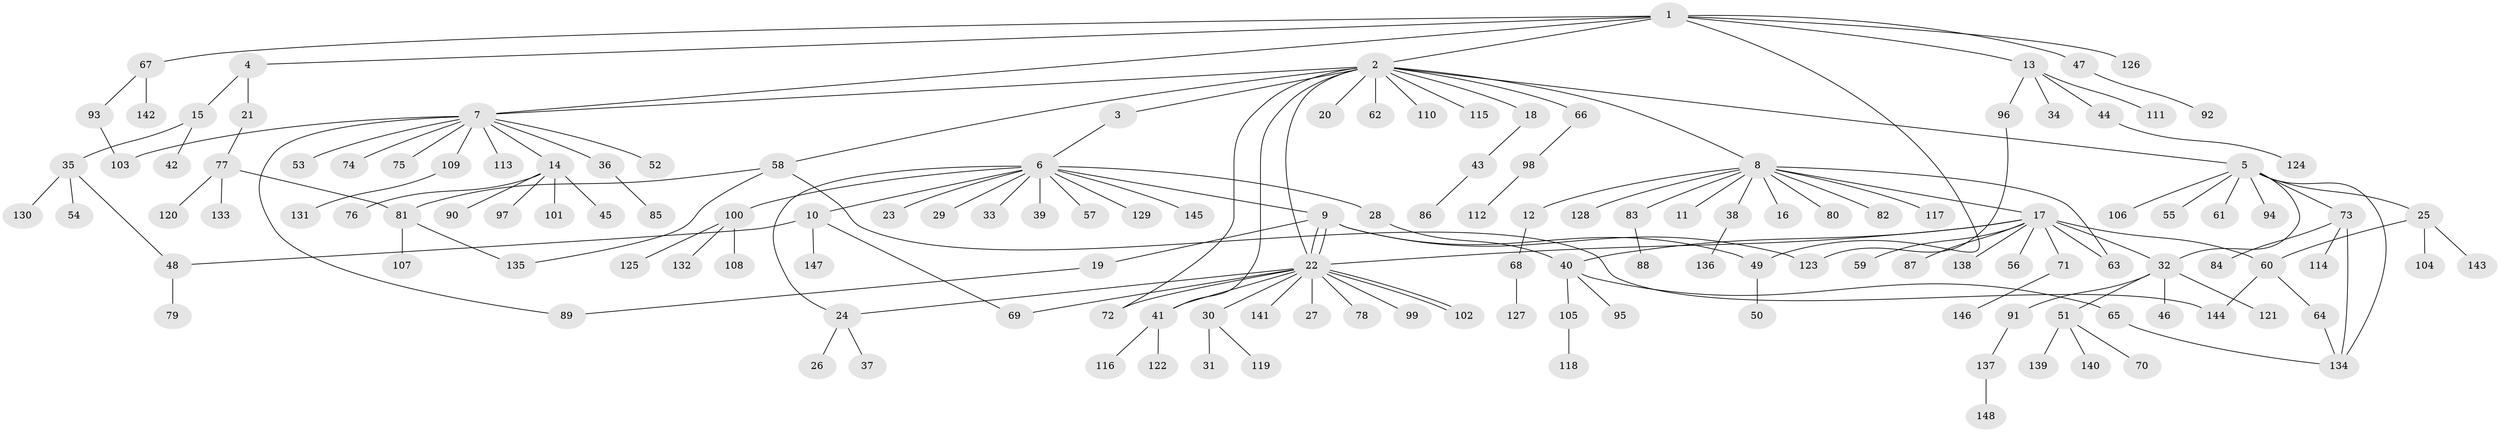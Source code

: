 // coarse degree distribution, {9: 0.00847457627118644, 15: 0.01694915254237288, 3: 0.059322033898305086, 11: 0.01694915254237288, 16: 0.01694915254237288, 6: 0.01694915254237288, 2: 0.15254237288135594, 4: 0.0423728813559322, 5: 0.025423728813559324, 1: 0.635593220338983, 10: 0.00847457627118644}
// Generated by graph-tools (version 1.1) at 2025/23/03/03/25 07:23:54]
// undirected, 148 vertices, 171 edges
graph export_dot {
graph [start="1"]
  node [color=gray90,style=filled];
  1;
  2;
  3;
  4;
  5;
  6;
  7;
  8;
  9;
  10;
  11;
  12;
  13;
  14;
  15;
  16;
  17;
  18;
  19;
  20;
  21;
  22;
  23;
  24;
  25;
  26;
  27;
  28;
  29;
  30;
  31;
  32;
  33;
  34;
  35;
  36;
  37;
  38;
  39;
  40;
  41;
  42;
  43;
  44;
  45;
  46;
  47;
  48;
  49;
  50;
  51;
  52;
  53;
  54;
  55;
  56;
  57;
  58;
  59;
  60;
  61;
  62;
  63;
  64;
  65;
  66;
  67;
  68;
  69;
  70;
  71;
  72;
  73;
  74;
  75;
  76;
  77;
  78;
  79;
  80;
  81;
  82;
  83;
  84;
  85;
  86;
  87;
  88;
  89;
  90;
  91;
  92;
  93;
  94;
  95;
  96;
  97;
  98;
  99;
  100;
  101;
  102;
  103;
  104;
  105;
  106;
  107;
  108;
  109;
  110;
  111;
  112;
  113;
  114;
  115;
  116;
  117;
  118;
  119;
  120;
  121;
  122;
  123;
  124;
  125;
  126;
  127;
  128;
  129;
  130;
  131;
  132;
  133;
  134;
  135;
  136;
  137;
  138;
  139;
  140;
  141;
  142;
  143;
  144;
  145;
  146;
  147;
  148;
  1 -- 2;
  1 -- 4;
  1 -- 7;
  1 -- 13;
  1 -- 47;
  1 -- 49;
  1 -- 67;
  1 -- 126;
  2 -- 3;
  2 -- 5;
  2 -- 7;
  2 -- 8;
  2 -- 18;
  2 -- 20;
  2 -- 22;
  2 -- 41;
  2 -- 58;
  2 -- 62;
  2 -- 66;
  2 -- 72;
  2 -- 110;
  2 -- 115;
  3 -- 6;
  4 -- 15;
  4 -- 21;
  5 -- 25;
  5 -- 32;
  5 -- 55;
  5 -- 61;
  5 -- 73;
  5 -- 94;
  5 -- 106;
  5 -- 134;
  6 -- 9;
  6 -- 10;
  6 -- 23;
  6 -- 24;
  6 -- 28;
  6 -- 29;
  6 -- 33;
  6 -- 39;
  6 -- 57;
  6 -- 100;
  6 -- 129;
  6 -- 145;
  7 -- 14;
  7 -- 36;
  7 -- 52;
  7 -- 53;
  7 -- 74;
  7 -- 75;
  7 -- 89;
  7 -- 103;
  7 -- 109;
  7 -- 113;
  8 -- 11;
  8 -- 12;
  8 -- 16;
  8 -- 17;
  8 -- 38;
  8 -- 63;
  8 -- 80;
  8 -- 82;
  8 -- 83;
  8 -- 117;
  8 -- 128;
  9 -- 19;
  9 -- 22;
  9 -- 22;
  9 -- 49;
  9 -- 123;
  10 -- 48;
  10 -- 69;
  10 -- 147;
  12 -- 68;
  13 -- 34;
  13 -- 44;
  13 -- 96;
  13 -- 111;
  14 -- 45;
  14 -- 76;
  14 -- 90;
  14 -- 97;
  14 -- 101;
  15 -- 35;
  15 -- 42;
  17 -- 22;
  17 -- 32;
  17 -- 40;
  17 -- 56;
  17 -- 59;
  17 -- 60;
  17 -- 63;
  17 -- 71;
  17 -- 87;
  17 -- 138;
  18 -- 43;
  19 -- 89;
  21 -- 77;
  22 -- 24;
  22 -- 27;
  22 -- 30;
  22 -- 41;
  22 -- 69;
  22 -- 72;
  22 -- 78;
  22 -- 99;
  22 -- 102;
  22 -- 102;
  22 -- 141;
  24 -- 26;
  24 -- 37;
  25 -- 60;
  25 -- 104;
  25 -- 143;
  28 -- 40;
  30 -- 31;
  30 -- 119;
  32 -- 46;
  32 -- 51;
  32 -- 91;
  32 -- 121;
  35 -- 48;
  35 -- 54;
  35 -- 130;
  36 -- 85;
  38 -- 136;
  40 -- 65;
  40 -- 95;
  40 -- 105;
  41 -- 116;
  41 -- 122;
  43 -- 86;
  44 -- 124;
  47 -- 92;
  48 -- 79;
  49 -- 50;
  51 -- 70;
  51 -- 139;
  51 -- 140;
  58 -- 81;
  58 -- 135;
  58 -- 144;
  60 -- 64;
  60 -- 144;
  64 -- 134;
  65 -- 134;
  66 -- 98;
  67 -- 93;
  67 -- 142;
  68 -- 127;
  71 -- 146;
  73 -- 84;
  73 -- 114;
  73 -- 134;
  77 -- 81;
  77 -- 120;
  77 -- 133;
  81 -- 107;
  81 -- 135;
  83 -- 88;
  91 -- 137;
  93 -- 103;
  96 -- 123;
  98 -- 112;
  100 -- 108;
  100 -- 125;
  100 -- 132;
  105 -- 118;
  109 -- 131;
  137 -- 148;
}
